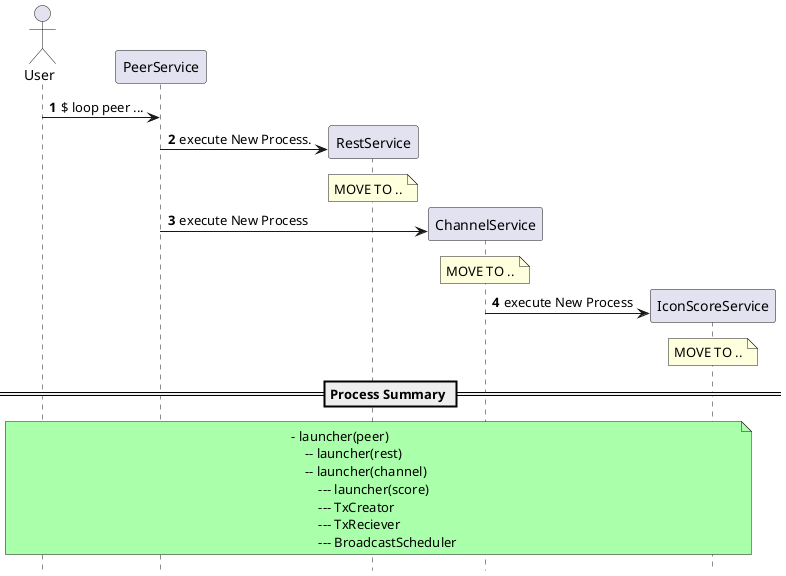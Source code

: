 @startuml
autonumber
hide footbox

' ===== DIAGRAM
actor User

User -> PeerService: $ loop peer ...
create RestService
PeerService -> RestService: execute New Process.
note over RestService: MOVE TO .. 
create ChannelService
PeerService -> ChannelService: execute New Process
note over ChannelService: MOVE TO ..
create IconScoreService 
ChannelService -> IconScoreService: execute New Process
note over IconScoreService: MOVE TO ..

== Process Summary ==
note over User, IconScoreService #aaffaa
    - launcher(peer)
        -- launcher(rest)
        -- launcher(channel)
            --- launcher(score)
            --- TxCreator
            --- TxReciever
            --- BroadcastScheduler
end note
@enduml
